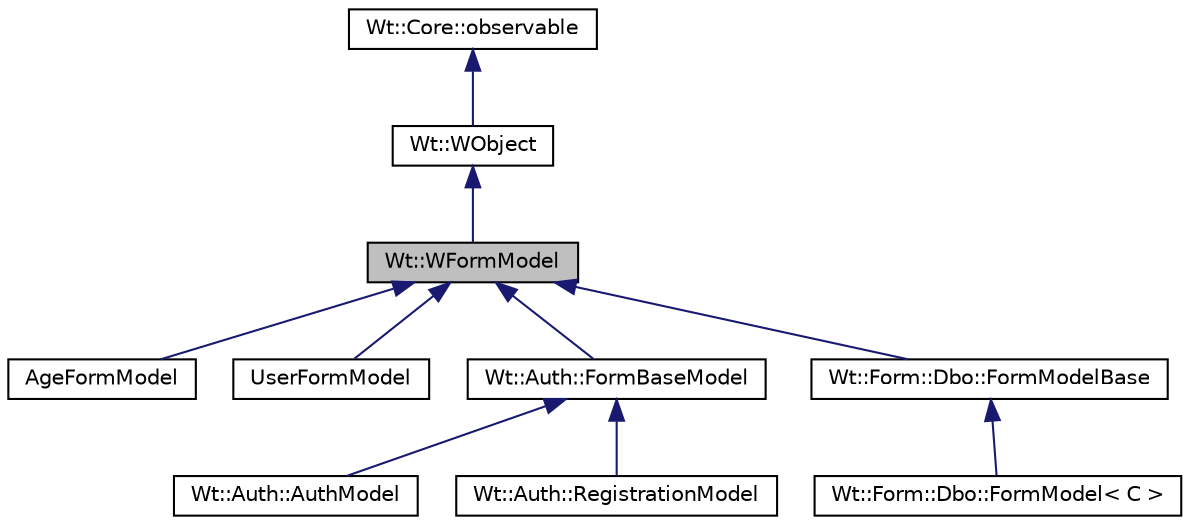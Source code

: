 digraph "Wt::WFormModel"
{
 // LATEX_PDF_SIZE
  edge [fontname="Helvetica",fontsize="10",labelfontname="Helvetica",labelfontsize="10"];
  node [fontname="Helvetica",fontsize="10",shape=record];
  Node1 [label="Wt::WFormModel",height=0.2,width=0.4,color="black", fillcolor="grey75", style="filled", fontcolor="black",tooltip="A basic model class for forms."];
  Node2 -> Node1 [dir="back",color="midnightblue",fontsize="10",style="solid",fontname="Helvetica"];
  Node2 [label="Wt::WObject",height=0.2,width=0.4,color="black", fillcolor="white", style="filled",URL="$classWt_1_1WObject.html",tooltip="A base class for objects that participate in the signal/slot system."];
  Node3 -> Node2 [dir="back",color="midnightblue",fontsize="10",style="solid",fontname="Helvetica"];
  Node3 [label="Wt::Core::observable",height=0.2,width=0.4,color="black", fillcolor="white", style="filled",URL="$classWt_1_1Core_1_1observable.html",tooltip="A base class for objects whose life-time can be tracked."];
  Node1 -> Node4 [dir="back",color="midnightblue",fontsize="10",style="solid",fontname="Helvetica"];
  Node4 [label="AgeFormModel",height=0.2,width=0.4,color="black", fillcolor="white", style="filled",URL="$classAgeFormModel.html",tooltip=" "];
  Node1 -> Node5 [dir="back",color="midnightblue",fontsize="10",style="solid",fontname="Helvetica"];
  Node5 [label="UserFormModel",height=0.2,width=0.4,color="black", fillcolor="white", style="filled",URL="$classUserFormModel.html",tooltip=" "];
  Node1 -> Node6 [dir="back",color="midnightblue",fontsize="10",style="solid",fontname="Helvetica"];
  Node6 [label="Wt::Auth::FormBaseModel",height=0.2,width=0.4,color="black", fillcolor="white", style="filled",URL="$classWt_1_1Auth_1_1FormBaseModel.html",tooltip="A base model class for authentication-related forms."];
  Node6 -> Node7 [dir="back",color="midnightblue",fontsize="10",style="solid",fontname="Helvetica"];
  Node7 [label="Wt::Auth::AuthModel",height=0.2,width=0.4,color="black", fillcolor="white", style="filled",URL="$classWt_1_1Auth_1_1AuthModel.html",tooltip="Model for implementing an authentication view."];
  Node6 -> Node8 [dir="back",color="midnightblue",fontsize="10",style="solid",fontname="Helvetica"];
  Node8 [label="Wt::Auth::RegistrationModel",height=0.2,width=0.4,color="black", fillcolor="white", style="filled",URL="$classWt_1_1Auth_1_1RegistrationModel.html",tooltip="Model for implementing a registration view."];
  Node1 -> Node9 [dir="back",color="midnightblue",fontsize="10",style="solid",fontname="Helvetica"];
  Node9 [label="Wt::Form::Dbo::FormModelBase",height=0.2,width=0.4,color="black", fillcolor="white", style="filled",URL="$classWt_1_1Form_1_1Dbo_1_1FormModelBase.html",tooltip="A model class keeping information about database columns that are to be used in the model/view logic."];
  Node9 -> Node10 [dir="back",color="midnightblue",fontsize="10",style="solid",fontname="Helvetica"];
  Node10 [label="Wt::Form::Dbo::FormModel\< C \>",height=0.2,width=0.4,color="black", fillcolor="white", style="filled",URL="$classWt_1_1Form_1_1Dbo_1_1FormModel.html",tooltip="A model class to represent database objects."];
}
